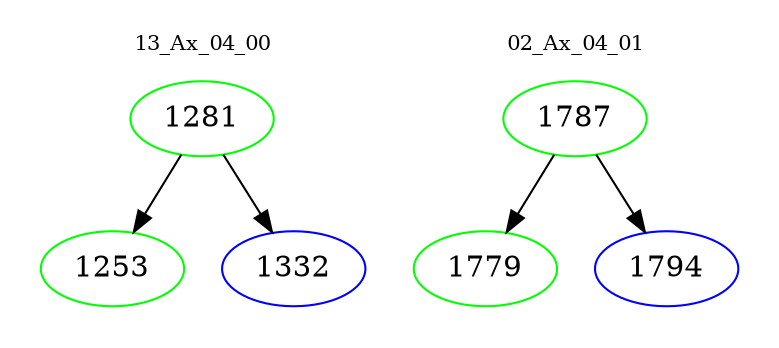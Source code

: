 digraph{
subgraph cluster_0 {
color = white
label = "13_Ax_04_00";
fontsize=10;
T0_1281 [label="1281", color="green"]
T0_1281 -> T0_1253 [color="black"]
T0_1253 [label="1253", color="green"]
T0_1281 -> T0_1332 [color="black"]
T0_1332 [label="1332", color="blue"]
}
subgraph cluster_1 {
color = white
label = "02_Ax_04_01";
fontsize=10;
T1_1787 [label="1787", color="green"]
T1_1787 -> T1_1779 [color="black"]
T1_1779 [label="1779", color="green"]
T1_1787 -> T1_1794 [color="black"]
T1_1794 [label="1794", color="blue"]
}
}
